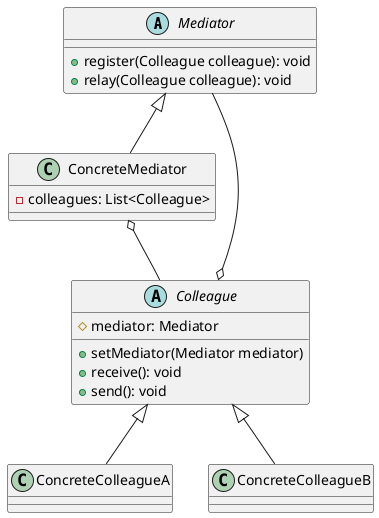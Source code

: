 @startuml

abstract Mediator {
    + register(Colleague colleague): void
    + relay(Colleague colleague): void
}
abstract Colleague {
    # mediator: Mediator
    + setMediator(Mediator mediator)
    + receive(): void
    + send(): void
}

class ConcreteMediator extends Mediator {
    - colleagues: List<Colleague>
}

class ConcreteColleagueA extends Colleague {
}
class ConcreteColleagueB extends Colleague {
}

ConcreteMediator o-- Colleague
Colleague o-- Mediator




@enduml